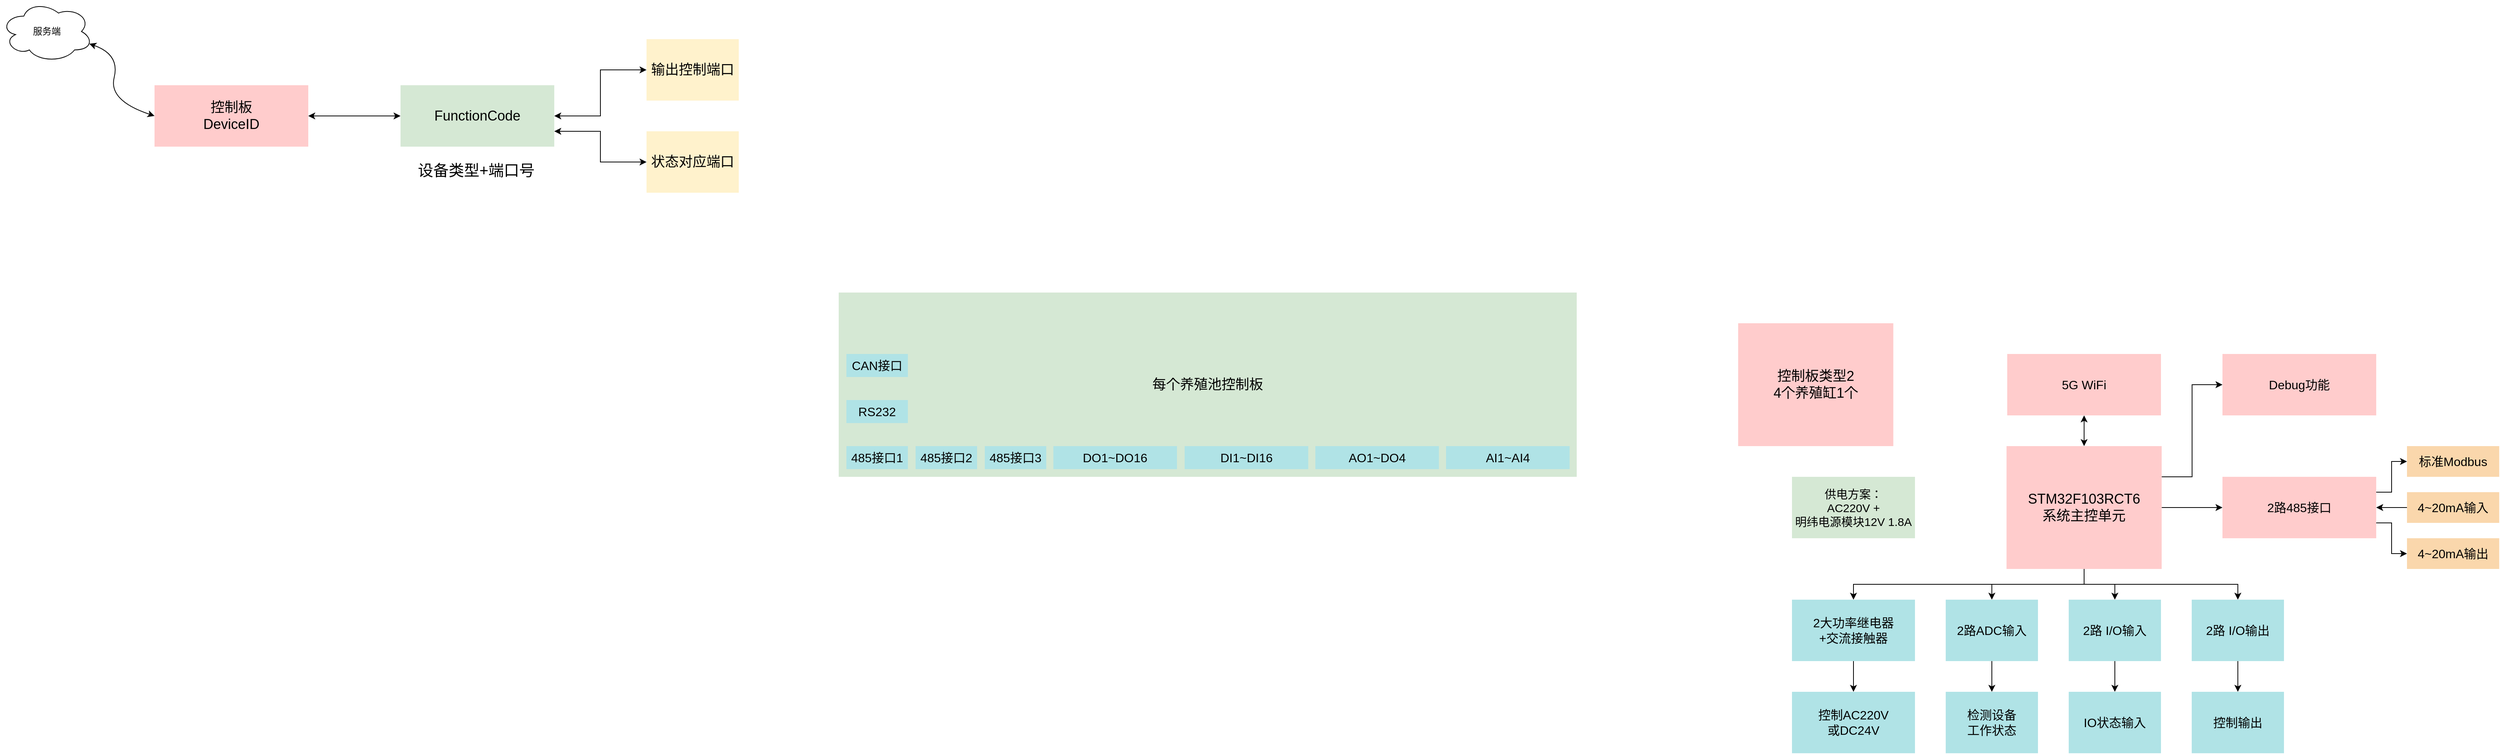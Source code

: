 <mxfile version="12.6.2" type="github">
  <diagram id="swLJGi5v2HPjv_KgUqqM" name="第 1 页">
    <mxGraphModel dx="1745" dy="1125" grid="1" gridSize="10" guides="1" tooltips="1" connect="1" arrows="1" fold="1" page="1" pageScale="1" pageWidth="1169" pageHeight="827" math="0" shadow="0">
      <root>
        <mxCell id="0"/>
        <mxCell id="1" parent="0"/>
        <mxCell id="p8CmxP3rmr4ddlv8Zw7t-11" value="" style="edgeStyle=orthogonalEdgeStyle;rounded=0;orthogonalLoop=1;jettySize=auto;html=1;fontSize=16;" parent="1" source="vAtyXtitnbN9AJRjqvqJ-3" target="p8CmxP3rmr4ddlv8Zw7t-6" edge="1">
          <mxGeometry relative="1" as="geometry"/>
        </mxCell>
        <mxCell id="p8CmxP3rmr4ddlv8Zw7t-15" style="edgeStyle=orthogonalEdgeStyle;rounded=0;orthogonalLoop=1;jettySize=auto;html=1;exitX=1;exitY=0.25;exitDx=0;exitDy=0;entryX=0;entryY=0.5;entryDx=0;entryDy=0;fontSize=16;" parent="1" source="vAtyXtitnbN9AJRjqvqJ-3" target="p8CmxP3rmr4ddlv8Zw7t-10" edge="1">
          <mxGeometry relative="1" as="geometry"/>
        </mxCell>
        <mxCell id="p8CmxP3rmr4ddlv8Zw7t-18" style="edgeStyle=orthogonalEdgeStyle;rounded=0;orthogonalLoop=1;jettySize=auto;html=1;exitX=0.5;exitY=1;exitDx=0;exitDy=0;fontSize=16;" parent="1" source="vAtyXtitnbN9AJRjqvqJ-3" target="p8CmxP3rmr4ddlv8Zw7t-2" edge="1">
          <mxGeometry relative="1" as="geometry"/>
        </mxCell>
        <mxCell id="p8CmxP3rmr4ddlv8Zw7t-19" style="edgeStyle=orthogonalEdgeStyle;rounded=0;orthogonalLoop=1;jettySize=auto;html=1;exitX=0.5;exitY=1;exitDx=0;exitDy=0;fontSize=16;" parent="1" source="vAtyXtitnbN9AJRjqvqJ-3" target="p8CmxP3rmr4ddlv8Zw7t-3" edge="1">
          <mxGeometry relative="1" as="geometry"/>
        </mxCell>
        <mxCell id="p8CmxP3rmr4ddlv8Zw7t-20" style="edgeStyle=orthogonalEdgeStyle;rounded=0;orthogonalLoop=1;jettySize=auto;html=1;exitX=0.5;exitY=1;exitDx=0;exitDy=0;entryX=0.5;entryY=0;entryDx=0;entryDy=0;fontSize=16;" parent="1" source="vAtyXtitnbN9AJRjqvqJ-3" target="p8CmxP3rmr4ddlv8Zw7t-4" edge="1">
          <mxGeometry relative="1" as="geometry"/>
        </mxCell>
        <mxCell id="p8CmxP3rmr4ddlv8Zw7t-21" style="edgeStyle=orthogonalEdgeStyle;rounded=0;orthogonalLoop=1;jettySize=auto;html=1;exitX=0.5;exitY=1;exitDx=0;exitDy=0;fontSize=16;" parent="1" source="vAtyXtitnbN9AJRjqvqJ-3" target="p8CmxP3rmr4ddlv8Zw7t-5" edge="1">
          <mxGeometry relative="1" as="geometry"/>
        </mxCell>
        <mxCell id="p8CmxP3rmr4ddlv8Zw7t-25" style="edgeStyle=orthogonalEdgeStyle;rounded=0;orthogonalLoop=1;jettySize=auto;html=1;exitX=0.5;exitY=0;exitDx=0;exitDy=0;entryX=0.5;entryY=1;entryDx=0;entryDy=0;fontSize=16;startArrow=classic;startFill=1;" parent="1" source="vAtyXtitnbN9AJRjqvqJ-3" target="cJSxulE8HZwPKAKGqiw1-1" edge="1">
          <mxGeometry relative="1" as="geometry"/>
        </mxCell>
        <mxCell id="vAtyXtitnbN9AJRjqvqJ-3" value="&lt;font style=&quot;font-size: 18px&quot;&gt;STM32F103RCT6&lt;br&gt;系统主控单元&lt;/font&gt;" style="rounded=0;whiteSpace=wrap;html=1;shadow=0;fillColor=#ffcccc;strokeColor=none;" parent="1" vertex="1">
          <mxGeometry x="1599.09" y="280" width="201.82" height="160" as="geometry"/>
        </mxCell>
        <mxCell id="cJSxulE8HZwPKAKGqiw1-1" value="5G WiFi" style="rounded=0;whiteSpace=wrap;html=1;shadow=0;fillColor=#ffcccc;strokeColor=none;fontSize=16;" parent="1" vertex="1">
          <mxGeometry x="1600.0" y="160" width="200" height="80" as="geometry"/>
        </mxCell>
        <mxCell id="p8CmxP3rmr4ddlv8Zw7t-1" value="供电方案：&lt;br style=&quot;font-size: 15px&quot;&gt;AC220V + &lt;br&gt;明纬电源模块12V 1.8A" style="rounded=0;whiteSpace=wrap;html=1;shadow=0;fillColor=#d5e8d4;strokeColor=none;fontSize=15;" parent="1" vertex="1">
          <mxGeometry x="1320" y="320" width="160" height="80" as="geometry"/>
        </mxCell>
        <mxCell id="p8CmxP3rmr4ddlv8Zw7t-28" style="edgeStyle=orthogonalEdgeStyle;rounded=0;orthogonalLoop=1;jettySize=auto;html=1;exitX=0.5;exitY=1;exitDx=0;exitDy=0;entryX=0.5;entryY=0;entryDx=0;entryDy=0;startArrow=none;startFill=0;endArrow=classic;endFill=1;fontSize=16;" parent="1" source="p8CmxP3rmr4ddlv8Zw7t-2" target="p8CmxP3rmr4ddlv8Zw7t-27" edge="1">
          <mxGeometry relative="1" as="geometry"/>
        </mxCell>
        <mxCell id="p8CmxP3rmr4ddlv8Zw7t-2" value="2大功率继电器&lt;br&gt;+交流接触器" style="rounded=0;whiteSpace=wrap;html=1;shadow=0;fillColor=#b0e3e6;strokeColor=none;fontSize=16;" parent="1" vertex="1">
          <mxGeometry x="1320" y="480" width="160" height="80" as="geometry"/>
        </mxCell>
        <mxCell id="p8CmxP3rmr4ddlv8Zw7t-31" style="edgeStyle=orthogonalEdgeStyle;rounded=0;orthogonalLoop=1;jettySize=auto;html=1;exitX=0.5;exitY=1;exitDx=0;exitDy=0;entryX=0.5;entryY=0;entryDx=0;entryDy=0;startArrow=none;startFill=0;endArrow=classic;endFill=1;fontSize=16;" parent="1" source="p8CmxP3rmr4ddlv8Zw7t-3" target="p8CmxP3rmr4ddlv8Zw7t-30" edge="1">
          <mxGeometry relative="1" as="geometry"/>
        </mxCell>
        <mxCell id="p8CmxP3rmr4ddlv8Zw7t-3" value="2路ADC输入" style="rounded=0;whiteSpace=wrap;html=1;shadow=0;fillColor=#b0e3e6;strokeColor=none;fontSize=16;" parent="1" vertex="1">
          <mxGeometry x="1520" y="480" width="120" height="80" as="geometry"/>
        </mxCell>
        <mxCell id="p8CmxP3rmr4ddlv8Zw7t-34" value="" style="edgeStyle=orthogonalEdgeStyle;rounded=0;orthogonalLoop=1;jettySize=auto;html=1;startArrow=none;startFill=0;endArrow=classic;endFill=1;fontSize=16;" parent="1" source="p8CmxP3rmr4ddlv8Zw7t-4" target="p8CmxP3rmr4ddlv8Zw7t-32" edge="1">
          <mxGeometry relative="1" as="geometry"/>
        </mxCell>
        <mxCell id="p8CmxP3rmr4ddlv8Zw7t-4" value="2路 I/O输入" style="rounded=0;whiteSpace=wrap;html=1;shadow=0;fillColor=#b0e3e6;strokeColor=none;fontSize=16;" parent="1" vertex="1">
          <mxGeometry x="1680" y="480" width="120" height="80" as="geometry"/>
        </mxCell>
        <mxCell id="p8CmxP3rmr4ddlv8Zw7t-35" value="" style="edgeStyle=orthogonalEdgeStyle;rounded=0;orthogonalLoop=1;jettySize=auto;html=1;startArrow=none;startFill=0;endArrow=classic;endFill=1;fontSize=16;" parent="1" source="p8CmxP3rmr4ddlv8Zw7t-5" target="p8CmxP3rmr4ddlv8Zw7t-33" edge="1">
          <mxGeometry relative="1" as="geometry"/>
        </mxCell>
        <mxCell id="p8CmxP3rmr4ddlv8Zw7t-5" value="2路 I/O输出" style="rounded=0;whiteSpace=wrap;html=1;shadow=0;fillColor=#b0e3e6;strokeColor=none;fontSize=16;" parent="1" vertex="1">
          <mxGeometry x="1840" y="480" width="120" height="80" as="geometry"/>
        </mxCell>
        <mxCell id="p8CmxP3rmr4ddlv8Zw7t-12" style="edgeStyle=orthogonalEdgeStyle;rounded=0;orthogonalLoop=1;jettySize=auto;html=1;exitX=1;exitY=0.25;exitDx=0;exitDy=0;entryX=0;entryY=0.5;entryDx=0;entryDy=0;fontSize=16;" parent="1" source="p8CmxP3rmr4ddlv8Zw7t-6" target="p8CmxP3rmr4ddlv8Zw7t-8" edge="1">
          <mxGeometry relative="1" as="geometry"/>
        </mxCell>
        <mxCell id="p8CmxP3rmr4ddlv8Zw7t-13" style="edgeStyle=orthogonalEdgeStyle;rounded=0;orthogonalLoop=1;jettySize=auto;html=1;fontSize=16;startArrow=classic;startFill=1;endArrow=none;endFill=0;" parent="1" source="p8CmxP3rmr4ddlv8Zw7t-6" target="p8CmxP3rmr4ddlv8Zw7t-7" edge="1">
          <mxGeometry relative="1" as="geometry"/>
        </mxCell>
        <mxCell id="p8CmxP3rmr4ddlv8Zw7t-14" style="edgeStyle=orthogonalEdgeStyle;rounded=0;orthogonalLoop=1;jettySize=auto;html=1;exitX=1;exitY=0.75;exitDx=0;exitDy=0;fontSize=16;" parent="1" source="p8CmxP3rmr4ddlv8Zw7t-6" target="p8CmxP3rmr4ddlv8Zw7t-9" edge="1">
          <mxGeometry relative="1" as="geometry"/>
        </mxCell>
        <mxCell id="p8CmxP3rmr4ddlv8Zw7t-6" value="2路485接口" style="rounded=0;whiteSpace=wrap;html=1;shadow=0;fillColor=#ffcccc;strokeColor=none;fontSize=16;" parent="1" vertex="1">
          <mxGeometry x="1880" y="320" width="200" height="80" as="geometry"/>
        </mxCell>
        <mxCell id="p8CmxP3rmr4ddlv8Zw7t-7" value="4~20mA输入" style="rounded=0;whiteSpace=wrap;html=1;shadow=0;fillColor=#fad7ac;strokeColor=none;fontSize=16;" parent="1" vertex="1">
          <mxGeometry x="2120" y="340" width="120" height="40" as="geometry"/>
        </mxCell>
        <mxCell id="p8CmxP3rmr4ddlv8Zw7t-8" value="标准Modbus" style="rounded=0;whiteSpace=wrap;html=1;shadow=0;fillColor=#fad7ac;strokeColor=none;fontSize=16;" parent="1" vertex="1">
          <mxGeometry x="2120" y="280" width="120" height="40" as="geometry"/>
        </mxCell>
        <mxCell id="p8CmxP3rmr4ddlv8Zw7t-9" value="4~20mA输出&lt;br&gt;" style="rounded=0;whiteSpace=wrap;html=1;shadow=0;fillColor=#fad7ac;strokeColor=none;fontSize=16;" parent="1" vertex="1">
          <mxGeometry x="2120" y="400" width="120" height="40" as="geometry"/>
        </mxCell>
        <mxCell id="p8CmxP3rmr4ddlv8Zw7t-10" value="Debug功能&lt;br&gt;" style="rounded=0;whiteSpace=wrap;html=1;shadow=0;fillColor=#ffcccc;strokeColor=none;fontSize=16;" parent="1" vertex="1">
          <mxGeometry x="1880" y="160" width="200" height="80" as="geometry"/>
        </mxCell>
        <mxCell id="p8CmxP3rmr4ddlv8Zw7t-27" value="控制AC220V&lt;br&gt;或DC24V" style="rounded=0;whiteSpace=wrap;html=1;shadow=0;fillColor=#b0e3e6;strokeColor=none;fontSize=16;" parent="1" vertex="1">
          <mxGeometry x="1320" y="600" width="160" height="80" as="geometry"/>
        </mxCell>
        <mxCell id="p8CmxP3rmr4ddlv8Zw7t-30" value="检测设备&lt;br&gt;工作状态" style="rounded=0;whiteSpace=wrap;html=1;shadow=0;fillColor=#b0e3e6;strokeColor=none;fontSize=16;" parent="1" vertex="1">
          <mxGeometry x="1520" y="600" width="120" height="80" as="geometry"/>
        </mxCell>
        <mxCell id="p8CmxP3rmr4ddlv8Zw7t-32" value="IO状态输入" style="rounded=0;whiteSpace=wrap;html=1;shadow=0;fillColor=#b0e3e6;strokeColor=none;fontSize=16;" parent="1" vertex="1">
          <mxGeometry x="1680" y="600" width="120" height="80" as="geometry"/>
        </mxCell>
        <mxCell id="p8CmxP3rmr4ddlv8Zw7t-33" value="控制输出" style="rounded=0;whiteSpace=wrap;html=1;shadow=0;fillColor=#b0e3e6;strokeColor=none;fontSize=16;" parent="1" vertex="1">
          <mxGeometry x="1840" y="600" width="120" height="80" as="geometry"/>
        </mxCell>
        <mxCell id="jsuZhPEdaN8JELfn3BwL-1" value="&lt;span style=&quot;font-size: 18px&quot;&gt;每个养殖池控制板&lt;br&gt;&lt;/span&gt;" style="rounded=0;whiteSpace=wrap;html=1;shadow=0;fillColor=#d5e8d4;strokeColor=none;" parent="1" vertex="1">
          <mxGeometry x="80" y="80" width="960" height="240" as="geometry"/>
        </mxCell>
        <mxCell id="jsuZhPEdaN8JELfn3BwL-2" value="&lt;span style=&quot;font-size: 18px&quot;&gt;控制板类型2&lt;br&gt;&lt;/span&gt;&lt;span style=&quot;font-size: 18px&quot;&gt;4个养殖缸1个&lt;/span&gt;&lt;span style=&quot;font-size: 18px&quot;&gt;&lt;br&gt;&lt;/span&gt;" style="rounded=0;whiteSpace=wrap;html=1;shadow=0;fillColor=#ffcccc;strokeColor=none;" parent="1" vertex="1">
          <mxGeometry x="1250" y="120" width="201.82" height="160" as="geometry"/>
        </mxCell>
        <mxCell id="jsuZhPEdaN8JELfn3BwL-9" value="485接口1" style="rounded=0;whiteSpace=wrap;html=1;shadow=0;fillColor=#b0e3e6;strokeColor=none;fontSize=16;" parent="1" vertex="1">
          <mxGeometry x="90" y="280" width="80" height="30" as="geometry"/>
        </mxCell>
        <mxCell id="jsuZhPEdaN8JELfn3BwL-10" value="485接口2" style="rounded=0;whiteSpace=wrap;html=1;shadow=0;fillColor=#b0e3e6;strokeColor=none;fontSize=16;" parent="1" vertex="1">
          <mxGeometry x="180" y="280" width="80" height="30" as="geometry"/>
        </mxCell>
        <mxCell id="jsuZhPEdaN8JELfn3BwL-11" value="485接口3" style="rounded=0;whiteSpace=wrap;html=1;shadow=0;fillColor=#b0e3e6;strokeColor=none;fontSize=16;" parent="1" vertex="1">
          <mxGeometry x="270" y="280" width="80" height="30" as="geometry"/>
        </mxCell>
        <mxCell id="jsuZhPEdaN8JELfn3BwL-12" value="RS232" style="rounded=0;whiteSpace=wrap;html=1;shadow=0;fillColor=#b0e3e6;strokeColor=none;fontSize=16;" parent="1" vertex="1">
          <mxGeometry x="90" y="220" width="80" height="30" as="geometry"/>
        </mxCell>
        <mxCell id="jsuZhPEdaN8JELfn3BwL-13" value="CAN接口" style="rounded=0;whiteSpace=wrap;html=1;shadow=0;fillColor=#b0e3e6;strokeColor=none;fontSize=16;" parent="1" vertex="1">
          <mxGeometry x="90" y="160" width="80" height="30" as="geometry"/>
        </mxCell>
        <mxCell id="jsuZhPEdaN8JELfn3BwL-14" value="DO1~DO16" style="rounded=0;whiteSpace=wrap;html=1;shadow=0;fillColor=#b0e3e6;strokeColor=none;fontSize=16;" parent="1" vertex="1">
          <mxGeometry x="359.24" y="280" width="160.76" height="30" as="geometry"/>
        </mxCell>
        <mxCell id="jsuZhPEdaN8JELfn3BwL-32" style="edgeStyle=orthogonalEdgeStyle;rounded=0;orthogonalLoop=1;jettySize=auto;html=1;exitX=1;exitY=0.5;exitDx=0;exitDy=0;entryX=0;entryY=0.5;entryDx=0;entryDy=0;startArrow=classic;startFill=1;" parent="1" source="jsuZhPEdaN8JELfn3BwL-26" target="jsuZhPEdaN8JELfn3BwL-27" edge="1">
          <mxGeometry relative="1" as="geometry"/>
        </mxCell>
        <mxCell id="jsuZhPEdaN8JELfn3BwL-26" value="&lt;span style=&quot;font-size: 18px&quot;&gt;控制板&lt;br&gt;DeviceID&lt;br&gt;&lt;/span&gt;" style="rounded=0;whiteSpace=wrap;html=1;shadow=0;fillColor=#ffcccc;strokeColor=none;" parent="1" vertex="1">
          <mxGeometry x="-810" y="-190" width="200" height="80" as="geometry"/>
        </mxCell>
        <mxCell id="jsuZhPEdaN8JELfn3BwL-27" value="&lt;span style=&quot;font-size: 18px&quot;&gt;FunctionCode&lt;br&gt;&lt;/span&gt;" style="rounded=0;whiteSpace=wrap;html=1;shadow=0;fillColor=#d5e8d4;strokeColor=none;" parent="1" vertex="1">
          <mxGeometry x="-490" y="-190" width="200" height="80" as="geometry"/>
        </mxCell>
        <mxCell id="jsuZhPEdaN8JELfn3BwL-30" style="edgeStyle=orthogonalEdgeStyle;rounded=0;orthogonalLoop=1;jettySize=auto;html=1;exitX=0;exitY=0.5;exitDx=0;exitDy=0;entryX=1;entryY=0.5;entryDx=0;entryDy=0;startArrow=classic;startFill=1;" parent="1" source="jsuZhPEdaN8JELfn3BwL-28" target="jsuZhPEdaN8JELfn3BwL-27" edge="1">
          <mxGeometry relative="1" as="geometry"/>
        </mxCell>
        <mxCell id="jsuZhPEdaN8JELfn3BwL-28" value="&lt;span style=&quot;font-size: 18px&quot;&gt;输出控制端口&lt;br&gt;&lt;/span&gt;" style="rounded=0;whiteSpace=wrap;html=1;shadow=0;fillColor=#fff2cc;strokeColor=none;" parent="1" vertex="1">
          <mxGeometry x="-170" y="-250" width="120" height="80" as="geometry"/>
        </mxCell>
        <mxCell id="jsuZhPEdaN8JELfn3BwL-31" style="edgeStyle=orthogonalEdgeStyle;rounded=0;orthogonalLoop=1;jettySize=auto;html=1;exitX=0;exitY=0.5;exitDx=0;exitDy=0;entryX=1;entryY=0.75;entryDx=0;entryDy=0;startArrow=classic;startFill=1;" parent="1" source="jsuZhPEdaN8JELfn3BwL-29" target="jsuZhPEdaN8JELfn3BwL-27" edge="1">
          <mxGeometry relative="1" as="geometry"/>
        </mxCell>
        <mxCell id="jsuZhPEdaN8JELfn3BwL-29" value="&lt;span style=&quot;font-size: 18px&quot;&gt;状态对应端口&lt;br&gt;&lt;/span&gt;" style="rounded=0;whiteSpace=wrap;html=1;shadow=0;fillColor=#fff2cc;strokeColor=none;" parent="1" vertex="1">
          <mxGeometry x="-170" y="-130" width="120" height="80" as="geometry"/>
        </mxCell>
        <mxCell id="jsuZhPEdaN8JELfn3BwL-33" value="服务端" style="ellipse;shape=cloud;whiteSpace=wrap;html=1;fillColor=none;" parent="1" vertex="1">
          <mxGeometry x="-1010" y="-300" width="120" height="80" as="geometry"/>
        </mxCell>
        <mxCell id="jsuZhPEdaN8JELfn3BwL-34" value="" style="curved=1;endArrow=classic;html=1;exitX=0.96;exitY=0.7;exitDx=0;exitDy=0;exitPerimeter=0;startArrow=classic;startFill=1;" parent="1" source="jsuZhPEdaN8JELfn3BwL-33" edge="1">
          <mxGeometry width="50" height="50" relative="1" as="geometry">
            <mxPoint x="-970" y="40" as="sourcePoint"/>
            <mxPoint x="-810" y="-150" as="targetPoint"/>
            <Array as="points">
              <mxPoint x="-855" y="-230"/>
              <mxPoint x="-870" y="-170"/>
            </Array>
          </mxGeometry>
        </mxCell>
        <mxCell id="jsuZhPEdaN8JELfn3BwL-35" value="设备类型+端口号" style="text;html=1;strokeColor=none;fillColor=none;align=center;verticalAlign=middle;whiteSpace=wrap;rounded=0;fontSize=20;" parent="1" vertex="1">
          <mxGeometry x="-474.24" y="-100" width="165" height="40" as="geometry"/>
        </mxCell>
        <mxCell id="eTWWR-nK44aoawNuY6vx-6" value="DI1~DI16" style="rounded=0;whiteSpace=wrap;html=1;shadow=0;fillColor=#b0e3e6;strokeColor=none;fontSize=16;" vertex="1" parent="1">
          <mxGeometry x="530" y="280" width="160.76" height="30" as="geometry"/>
        </mxCell>
        <mxCell id="eTWWR-nK44aoawNuY6vx-7" value="AO1~DO4" style="rounded=0;whiteSpace=wrap;html=1;shadow=0;fillColor=#b0e3e6;strokeColor=none;fontSize=16;" vertex="1" parent="1">
          <mxGeometry x="700" y="280" width="160.76" height="30" as="geometry"/>
        </mxCell>
        <mxCell id="eTWWR-nK44aoawNuY6vx-8" value="AI1~AI4" style="rounded=0;whiteSpace=wrap;html=1;shadow=0;fillColor=#b0e3e6;strokeColor=none;fontSize=16;" vertex="1" parent="1">
          <mxGeometry x="870" y="280" width="160.76" height="30" as="geometry"/>
        </mxCell>
      </root>
    </mxGraphModel>
  </diagram>
</mxfile>
